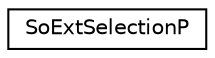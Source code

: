 digraph "Graphical Class Hierarchy"
{
 // LATEX_PDF_SIZE
  edge [fontname="Helvetica",fontsize="10",labelfontname="Helvetica",labelfontsize="10"];
  node [fontname="Helvetica",fontsize="10",shape=record];
  rankdir="LR";
  Node0 [label="SoExtSelectionP",height=0.2,width=0.4,color="black", fillcolor="white", style="filled",URL="$classSoExtSelectionP.html",tooltip=" "];
}
